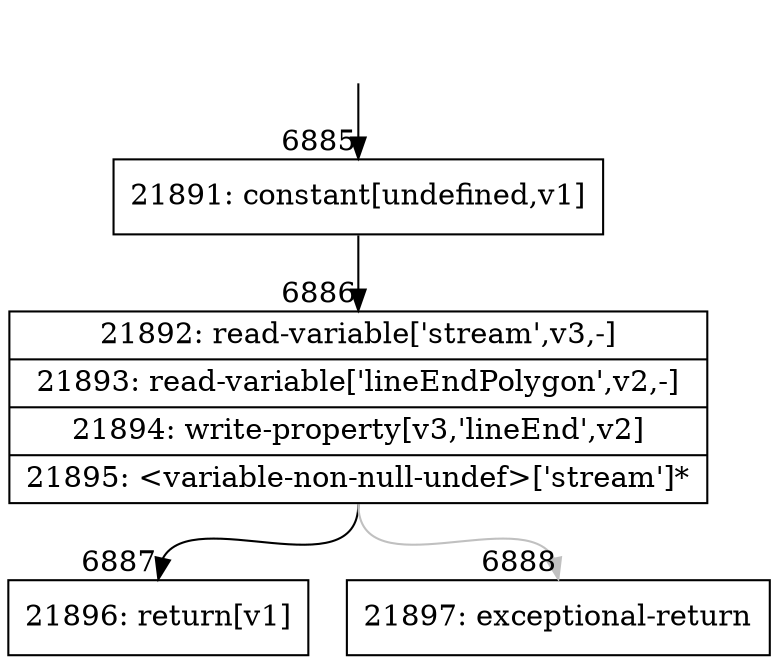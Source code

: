 digraph {
rankdir="TD"
BB_entry617[shape=none,label=""];
BB_entry617 -> BB6885 [tailport=s, headport=n, headlabel="    6885"]
BB6885 [shape=record label="{21891: constant[undefined,v1]}" ] 
BB6885 -> BB6886 [tailport=s, headport=n, headlabel="      6886"]
BB6886 [shape=record label="{21892: read-variable['stream',v3,-]|21893: read-variable['lineEndPolygon',v2,-]|21894: write-property[v3,'lineEnd',v2]|21895: \<variable-non-null-undef\>['stream']*}" ] 
BB6886 -> BB6887 [tailport=s, headport=n, headlabel="      6887"]
BB6886 -> BB6888 [tailport=s, headport=n, color=gray, headlabel="      6888"]
BB6887 [shape=record label="{21896: return[v1]}" ] 
BB6888 [shape=record label="{21897: exceptional-return}" ] 
//#$~ 3979
}
